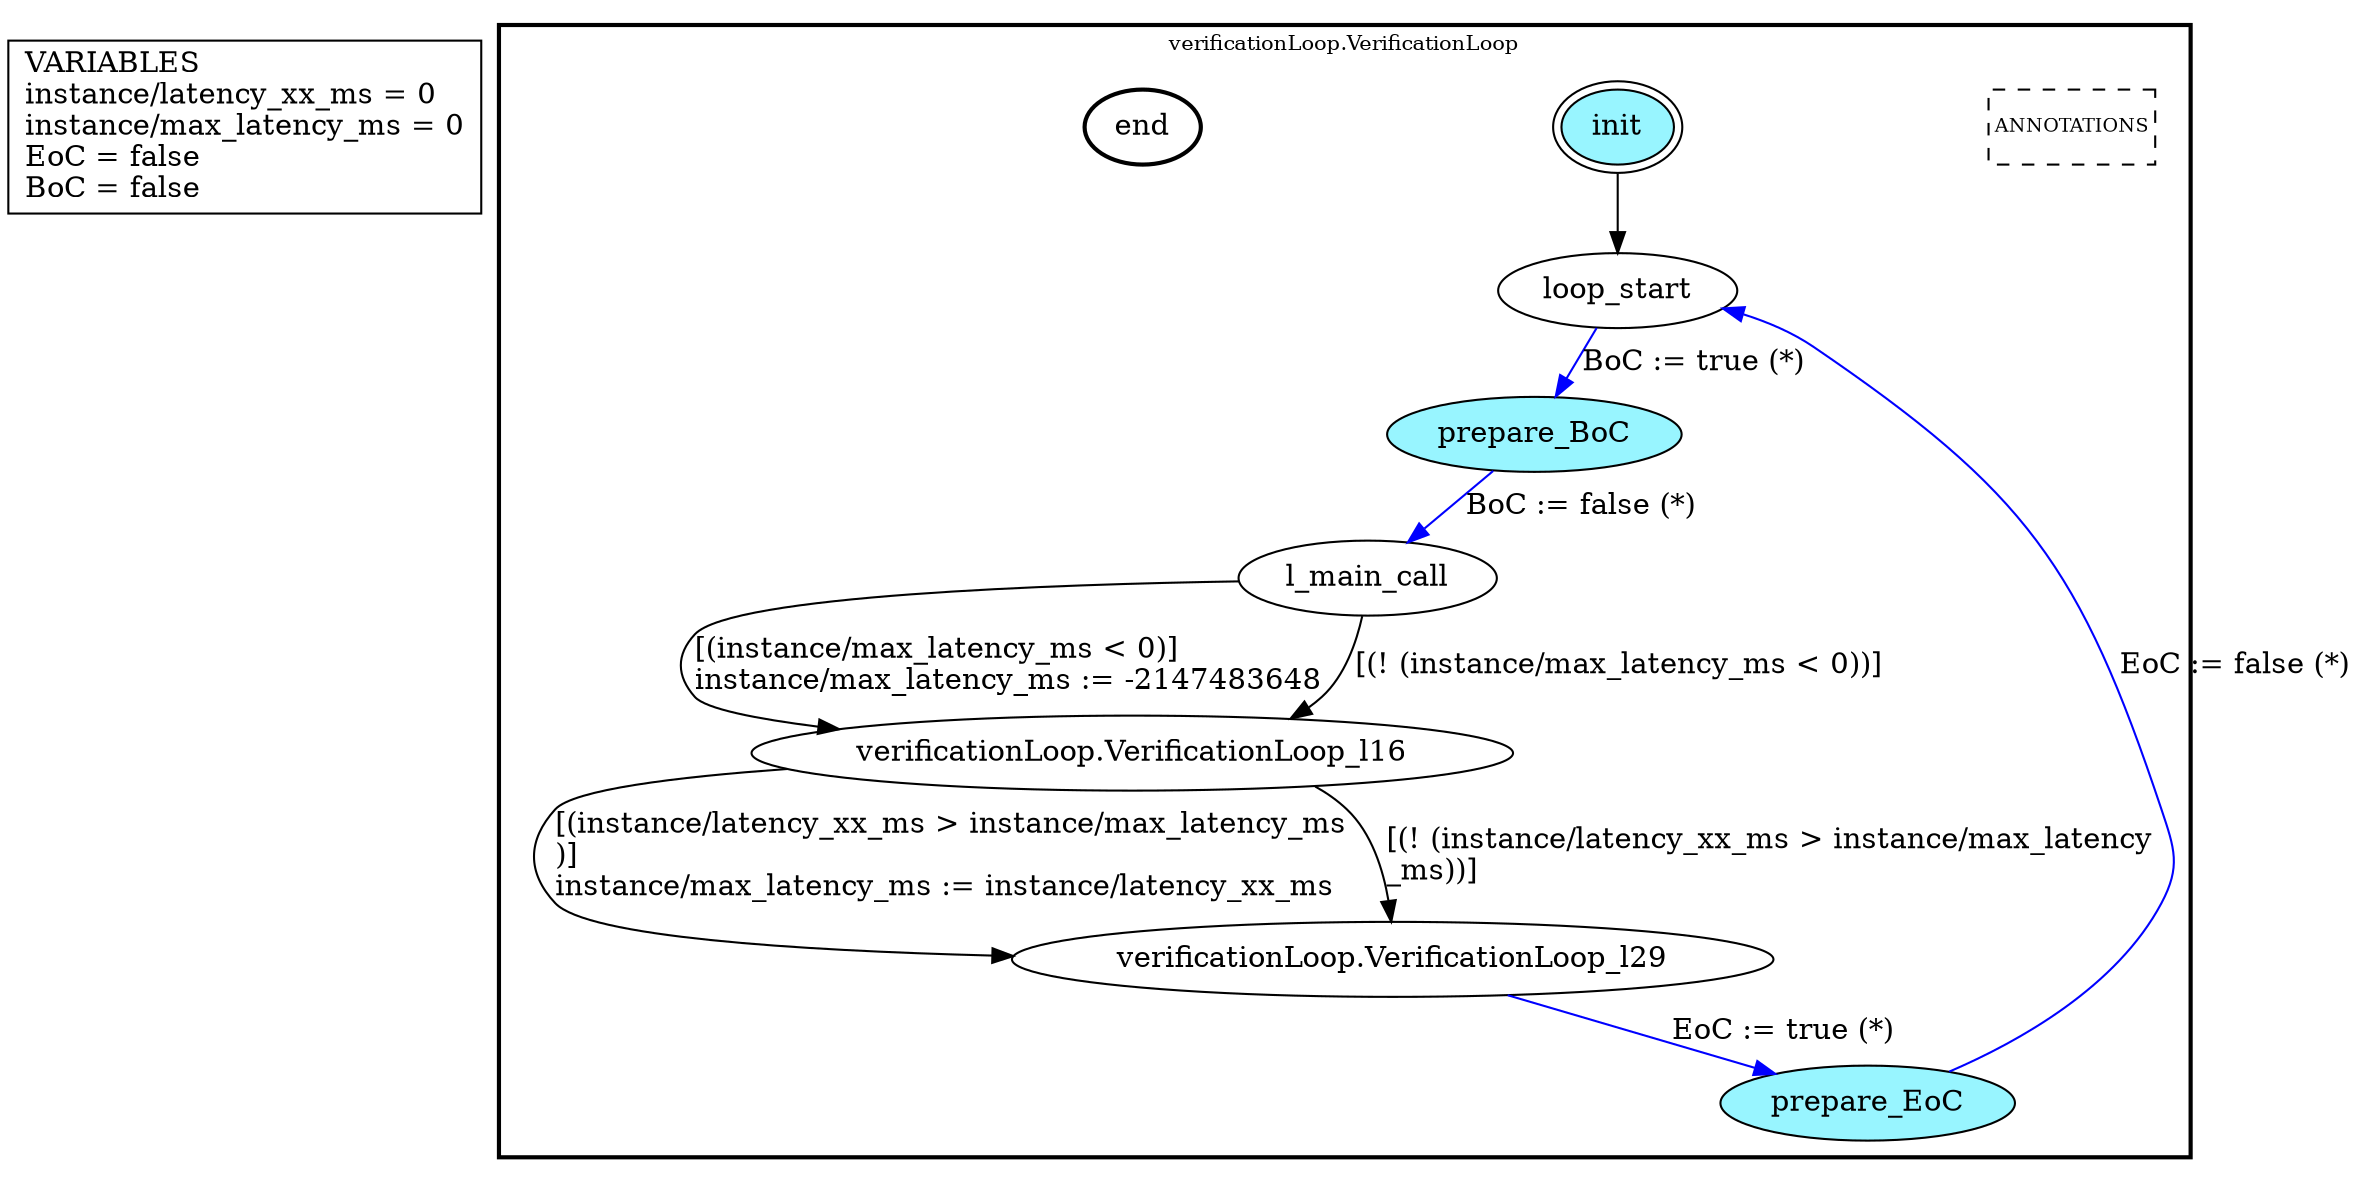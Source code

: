 digraph G {
	vars_declaration_pseudonode_network [
		label="VARIABLES\linstance/latency_xx_ms = 0\linstance/max_latency_ms = 0\lEoC = false\lBoC = false\l",
		fillcolor="lightgray", shape="rectangle"];
	subgraph clusterverificationLoop_VerificationLoop {
		node [style="filled"];
		style=bold;
		color="black";
		fontsize=10;
		ranksep=0.4;
		
		label="verificationLoop.VerificationLoop";
		
		annotations_pseudonode_verificationLoop_VerificationLoop [
			label="ANNOTATIONS",
			fontsize=9, margin="0.04,0.04", fillcolor="white", shape="rectangle", style="dashed"];
		
		init_verificationLoop_VerificationLoop [label="init", color="black", fillcolor="cadetblue1", peripheries=2, shape="ellipse"];
		end_verificationLoop_VerificationLoop [label="end", color="black", fillcolor="cadetblue1", style=bold, shape="ellipse"];
		loop_start_verificationLoop_VerificationLoop [label="loop_start", color="black", fillcolor="white", shape="ellipse"];
		prepare_BoC_verificationLoop_VerificationLoop [label="prepare_BoC", color="black", fillcolor="cadetblue1", shape="ellipse"];
		l_main_call_verificationLoop_VerificationLoop [label="l_main_call", color="black", fillcolor="white", shape="ellipse"];
		prepare_EoC_verificationLoop_VerificationLoop [label="prepare_EoC", color="black", fillcolor="cadetblue1", shape="ellipse"];
		verificationLoop_VerificationLoop_l16_verificationLoop_VerificationLoop [label="verificationLoop.VerificationLoop_l16", color="black", fillcolor="white", shape="ellipse"];
		verificationLoop_VerificationLoop_l29_verificationLoop_VerificationLoop [label="verificationLoop.VerificationLoop_l29", color="black", fillcolor="white", shape="ellipse"];
		init_verificationLoop_VerificationLoop -> loop_start_verificationLoop_VerificationLoop [color="black", label=""];
		loop_start_verificationLoop_VerificationLoop -> prepare_BoC_verificationLoop_VerificationLoop [color="blue", label="BoC := true (*)"];
		prepare_BoC_verificationLoop_VerificationLoop -> l_main_call_verificationLoop_VerificationLoop [color="blue", label="BoC := false (*)"];
		verificationLoop_VerificationLoop_l29_verificationLoop_VerificationLoop -> prepare_EoC_verificationLoop_VerificationLoop [color="blue", label="EoC := true (*)"];
		prepare_EoC_verificationLoop_VerificationLoop -> loop_start_verificationLoop_VerificationLoop [color="blue", label="EoC := false (*)"];
		l_main_call_verificationLoop_VerificationLoop -> verificationLoop_VerificationLoop_l16_verificationLoop_VerificationLoop [color="black", label="[(instance/max_latency_ms < 0)]\linstance/max_latency_ms := -2147483648\l"];
		l_main_call_verificationLoop_VerificationLoop -> verificationLoop_VerificationLoop_l16_verificationLoop_VerificationLoop [color="black", label="[(! (instance/max_latency_ms < 0))]"];
		verificationLoop_VerificationLoop_l16_verificationLoop_VerificationLoop -> verificationLoop_VerificationLoop_l29_verificationLoop_VerificationLoop [color="black", label="[(instance/latency_xx_ms > instance/max_latency_ms\l)]\linstance/max_latency_ms := instance/latency_xx_ms\l"];
		verificationLoop_VerificationLoop_l16_verificationLoop_VerificationLoop -> verificationLoop_VerificationLoop_l29_verificationLoop_VerificationLoop [color="black", label="[(! (instance/latency_xx_ms > instance/max_latency\l_ms))]\l"];
	}
}

